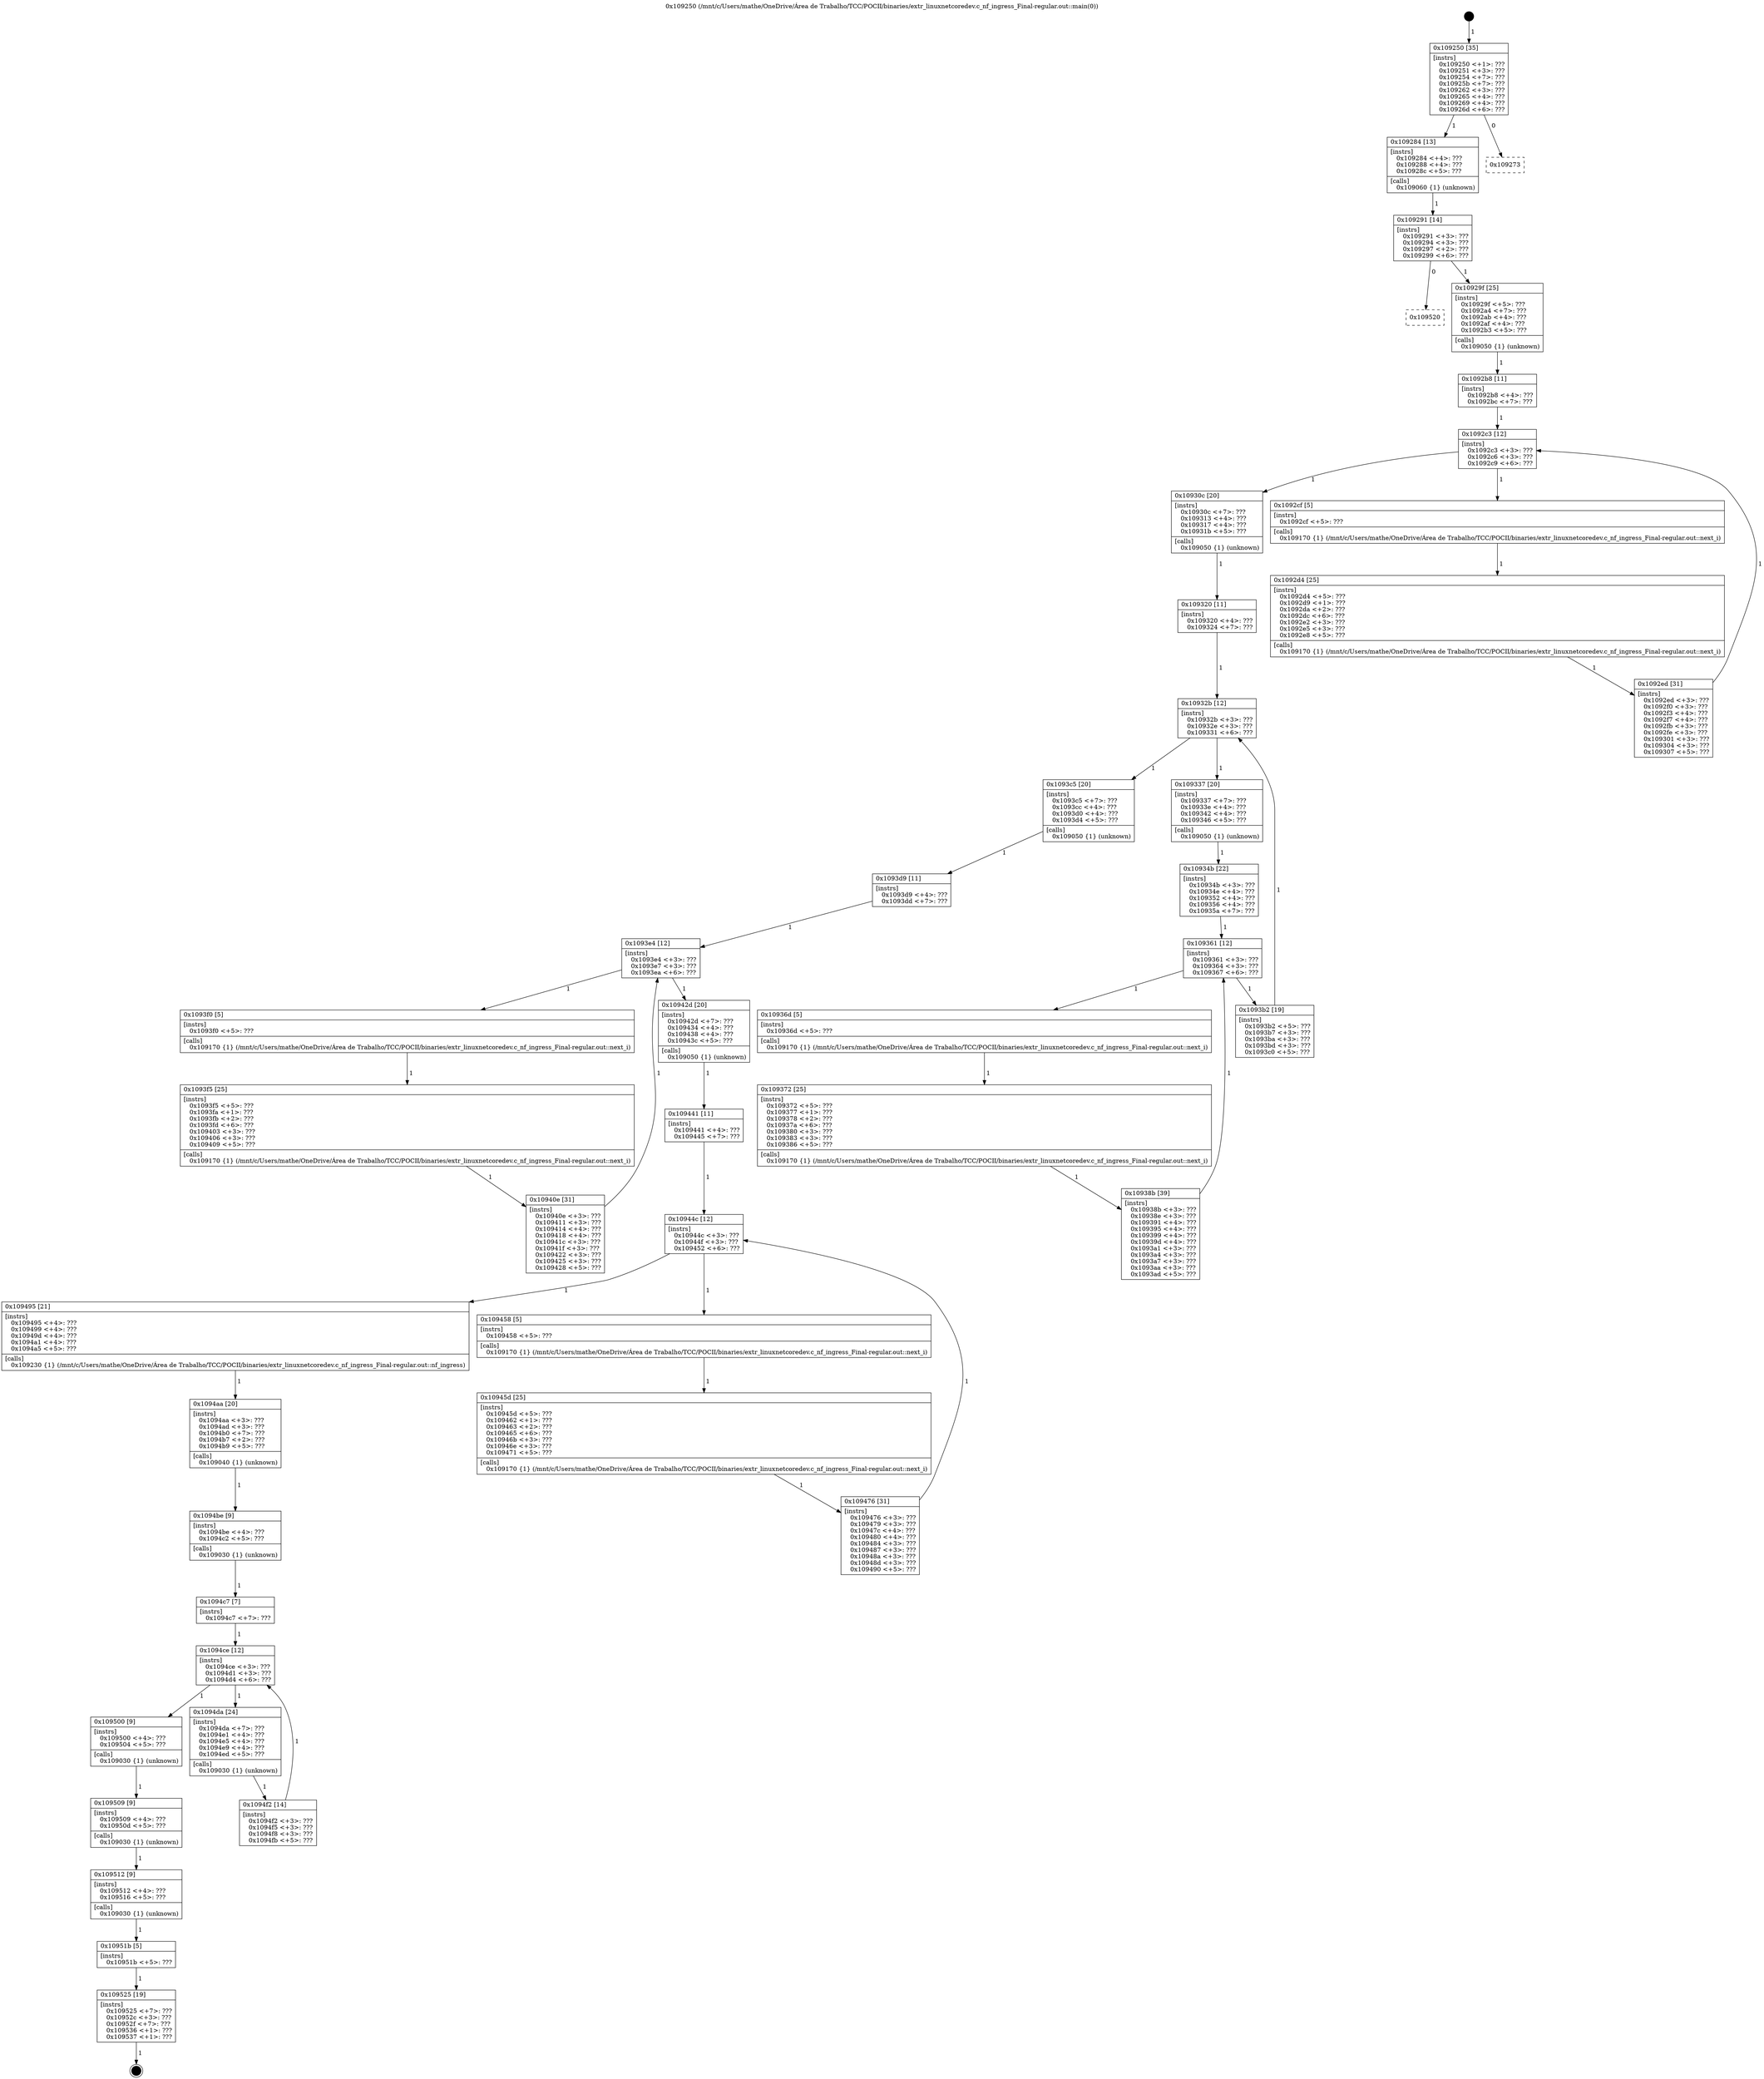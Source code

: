 digraph "0x109250" {
  label = "0x109250 (/mnt/c/Users/mathe/OneDrive/Área de Trabalho/TCC/POCII/binaries/extr_linuxnetcoredev.c_nf_ingress_Final-regular.out::main(0))"
  labelloc = "t"
  node[shape=record]

  Entry [label="",width=0.3,height=0.3,shape=circle,fillcolor=black,style=filled]
  "0x109250" [label="{
     0x109250 [35]\l
     | [instrs]\l
     &nbsp;&nbsp;0x109250 \<+1\>: ???\l
     &nbsp;&nbsp;0x109251 \<+3\>: ???\l
     &nbsp;&nbsp;0x109254 \<+7\>: ???\l
     &nbsp;&nbsp;0x10925b \<+7\>: ???\l
     &nbsp;&nbsp;0x109262 \<+3\>: ???\l
     &nbsp;&nbsp;0x109265 \<+4\>: ???\l
     &nbsp;&nbsp;0x109269 \<+4\>: ???\l
     &nbsp;&nbsp;0x10926d \<+6\>: ???\l
  }"]
  "0x109284" [label="{
     0x109284 [13]\l
     | [instrs]\l
     &nbsp;&nbsp;0x109284 \<+4\>: ???\l
     &nbsp;&nbsp;0x109288 \<+4\>: ???\l
     &nbsp;&nbsp;0x10928c \<+5\>: ???\l
     | [calls]\l
     &nbsp;&nbsp;0x109060 \{1\} (unknown)\l
  }"]
  "0x109273" [label="{
     0x109273\l
  }", style=dashed]
  "0x109291" [label="{
     0x109291 [14]\l
     | [instrs]\l
     &nbsp;&nbsp;0x109291 \<+3\>: ???\l
     &nbsp;&nbsp;0x109294 \<+3\>: ???\l
     &nbsp;&nbsp;0x109297 \<+2\>: ???\l
     &nbsp;&nbsp;0x109299 \<+6\>: ???\l
  }"]
  "0x109520" [label="{
     0x109520\l
  }", style=dashed]
  "0x10929f" [label="{
     0x10929f [25]\l
     | [instrs]\l
     &nbsp;&nbsp;0x10929f \<+5\>: ???\l
     &nbsp;&nbsp;0x1092a4 \<+7\>: ???\l
     &nbsp;&nbsp;0x1092ab \<+4\>: ???\l
     &nbsp;&nbsp;0x1092af \<+4\>: ???\l
     &nbsp;&nbsp;0x1092b3 \<+5\>: ???\l
     | [calls]\l
     &nbsp;&nbsp;0x109050 \{1\} (unknown)\l
  }"]
  Exit [label="",width=0.3,height=0.3,shape=circle,fillcolor=black,style=filled,peripheries=2]
  "0x1092c3" [label="{
     0x1092c3 [12]\l
     | [instrs]\l
     &nbsp;&nbsp;0x1092c3 \<+3\>: ???\l
     &nbsp;&nbsp;0x1092c6 \<+3\>: ???\l
     &nbsp;&nbsp;0x1092c9 \<+6\>: ???\l
  }"]
  "0x10930c" [label="{
     0x10930c [20]\l
     | [instrs]\l
     &nbsp;&nbsp;0x10930c \<+7\>: ???\l
     &nbsp;&nbsp;0x109313 \<+4\>: ???\l
     &nbsp;&nbsp;0x109317 \<+4\>: ???\l
     &nbsp;&nbsp;0x10931b \<+5\>: ???\l
     | [calls]\l
     &nbsp;&nbsp;0x109050 \{1\} (unknown)\l
  }"]
  "0x1092cf" [label="{
     0x1092cf [5]\l
     | [instrs]\l
     &nbsp;&nbsp;0x1092cf \<+5\>: ???\l
     | [calls]\l
     &nbsp;&nbsp;0x109170 \{1\} (/mnt/c/Users/mathe/OneDrive/Área de Trabalho/TCC/POCII/binaries/extr_linuxnetcoredev.c_nf_ingress_Final-regular.out::next_i)\l
  }"]
  "0x1092d4" [label="{
     0x1092d4 [25]\l
     | [instrs]\l
     &nbsp;&nbsp;0x1092d4 \<+5\>: ???\l
     &nbsp;&nbsp;0x1092d9 \<+1\>: ???\l
     &nbsp;&nbsp;0x1092da \<+2\>: ???\l
     &nbsp;&nbsp;0x1092dc \<+6\>: ???\l
     &nbsp;&nbsp;0x1092e2 \<+3\>: ???\l
     &nbsp;&nbsp;0x1092e5 \<+3\>: ???\l
     &nbsp;&nbsp;0x1092e8 \<+5\>: ???\l
     | [calls]\l
     &nbsp;&nbsp;0x109170 \{1\} (/mnt/c/Users/mathe/OneDrive/Área de Trabalho/TCC/POCII/binaries/extr_linuxnetcoredev.c_nf_ingress_Final-regular.out::next_i)\l
  }"]
  "0x1092ed" [label="{
     0x1092ed [31]\l
     | [instrs]\l
     &nbsp;&nbsp;0x1092ed \<+3\>: ???\l
     &nbsp;&nbsp;0x1092f0 \<+3\>: ???\l
     &nbsp;&nbsp;0x1092f3 \<+4\>: ???\l
     &nbsp;&nbsp;0x1092f7 \<+4\>: ???\l
     &nbsp;&nbsp;0x1092fb \<+3\>: ???\l
     &nbsp;&nbsp;0x1092fe \<+3\>: ???\l
     &nbsp;&nbsp;0x109301 \<+3\>: ???\l
     &nbsp;&nbsp;0x109304 \<+3\>: ???\l
     &nbsp;&nbsp;0x109307 \<+5\>: ???\l
  }"]
  "0x1092b8" [label="{
     0x1092b8 [11]\l
     | [instrs]\l
     &nbsp;&nbsp;0x1092b8 \<+4\>: ???\l
     &nbsp;&nbsp;0x1092bc \<+7\>: ???\l
  }"]
  "0x10932b" [label="{
     0x10932b [12]\l
     | [instrs]\l
     &nbsp;&nbsp;0x10932b \<+3\>: ???\l
     &nbsp;&nbsp;0x10932e \<+3\>: ???\l
     &nbsp;&nbsp;0x109331 \<+6\>: ???\l
  }"]
  "0x1093c5" [label="{
     0x1093c5 [20]\l
     | [instrs]\l
     &nbsp;&nbsp;0x1093c5 \<+7\>: ???\l
     &nbsp;&nbsp;0x1093cc \<+4\>: ???\l
     &nbsp;&nbsp;0x1093d0 \<+4\>: ???\l
     &nbsp;&nbsp;0x1093d4 \<+5\>: ???\l
     | [calls]\l
     &nbsp;&nbsp;0x109050 \{1\} (unknown)\l
  }"]
  "0x109337" [label="{
     0x109337 [20]\l
     | [instrs]\l
     &nbsp;&nbsp;0x109337 \<+7\>: ???\l
     &nbsp;&nbsp;0x10933e \<+4\>: ???\l
     &nbsp;&nbsp;0x109342 \<+4\>: ???\l
     &nbsp;&nbsp;0x109346 \<+5\>: ???\l
     | [calls]\l
     &nbsp;&nbsp;0x109050 \{1\} (unknown)\l
  }"]
  "0x109361" [label="{
     0x109361 [12]\l
     | [instrs]\l
     &nbsp;&nbsp;0x109361 \<+3\>: ???\l
     &nbsp;&nbsp;0x109364 \<+3\>: ???\l
     &nbsp;&nbsp;0x109367 \<+6\>: ???\l
  }"]
  "0x1093b2" [label="{
     0x1093b2 [19]\l
     | [instrs]\l
     &nbsp;&nbsp;0x1093b2 \<+5\>: ???\l
     &nbsp;&nbsp;0x1093b7 \<+3\>: ???\l
     &nbsp;&nbsp;0x1093ba \<+3\>: ???\l
     &nbsp;&nbsp;0x1093bd \<+3\>: ???\l
     &nbsp;&nbsp;0x1093c0 \<+5\>: ???\l
  }"]
  "0x10936d" [label="{
     0x10936d [5]\l
     | [instrs]\l
     &nbsp;&nbsp;0x10936d \<+5\>: ???\l
     | [calls]\l
     &nbsp;&nbsp;0x109170 \{1\} (/mnt/c/Users/mathe/OneDrive/Área de Trabalho/TCC/POCII/binaries/extr_linuxnetcoredev.c_nf_ingress_Final-regular.out::next_i)\l
  }"]
  "0x109372" [label="{
     0x109372 [25]\l
     | [instrs]\l
     &nbsp;&nbsp;0x109372 \<+5\>: ???\l
     &nbsp;&nbsp;0x109377 \<+1\>: ???\l
     &nbsp;&nbsp;0x109378 \<+2\>: ???\l
     &nbsp;&nbsp;0x10937a \<+6\>: ???\l
     &nbsp;&nbsp;0x109380 \<+3\>: ???\l
     &nbsp;&nbsp;0x109383 \<+3\>: ???\l
     &nbsp;&nbsp;0x109386 \<+5\>: ???\l
     | [calls]\l
     &nbsp;&nbsp;0x109170 \{1\} (/mnt/c/Users/mathe/OneDrive/Área de Trabalho/TCC/POCII/binaries/extr_linuxnetcoredev.c_nf_ingress_Final-regular.out::next_i)\l
  }"]
  "0x10938b" [label="{
     0x10938b [39]\l
     | [instrs]\l
     &nbsp;&nbsp;0x10938b \<+3\>: ???\l
     &nbsp;&nbsp;0x10938e \<+3\>: ???\l
     &nbsp;&nbsp;0x109391 \<+4\>: ???\l
     &nbsp;&nbsp;0x109395 \<+4\>: ???\l
     &nbsp;&nbsp;0x109399 \<+4\>: ???\l
     &nbsp;&nbsp;0x10939d \<+4\>: ???\l
     &nbsp;&nbsp;0x1093a1 \<+3\>: ???\l
     &nbsp;&nbsp;0x1093a4 \<+3\>: ???\l
     &nbsp;&nbsp;0x1093a7 \<+3\>: ???\l
     &nbsp;&nbsp;0x1093aa \<+3\>: ???\l
     &nbsp;&nbsp;0x1093ad \<+5\>: ???\l
  }"]
  "0x10934b" [label="{
     0x10934b [22]\l
     | [instrs]\l
     &nbsp;&nbsp;0x10934b \<+3\>: ???\l
     &nbsp;&nbsp;0x10934e \<+4\>: ???\l
     &nbsp;&nbsp;0x109352 \<+4\>: ???\l
     &nbsp;&nbsp;0x109356 \<+4\>: ???\l
     &nbsp;&nbsp;0x10935a \<+7\>: ???\l
  }"]
  "0x109525" [label="{
     0x109525 [19]\l
     | [instrs]\l
     &nbsp;&nbsp;0x109525 \<+7\>: ???\l
     &nbsp;&nbsp;0x10952c \<+3\>: ???\l
     &nbsp;&nbsp;0x10952f \<+7\>: ???\l
     &nbsp;&nbsp;0x109536 \<+1\>: ???\l
     &nbsp;&nbsp;0x109537 \<+1\>: ???\l
  }"]
  "0x109320" [label="{
     0x109320 [11]\l
     | [instrs]\l
     &nbsp;&nbsp;0x109320 \<+4\>: ???\l
     &nbsp;&nbsp;0x109324 \<+7\>: ???\l
  }"]
  "0x1093e4" [label="{
     0x1093e4 [12]\l
     | [instrs]\l
     &nbsp;&nbsp;0x1093e4 \<+3\>: ???\l
     &nbsp;&nbsp;0x1093e7 \<+3\>: ???\l
     &nbsp;&nbsp;0x1093ea \<+6\>: ???\l
  }"]
  "0x10942d" [label="{
     0x10942d [20]\l
     | [instrs]\l
     &nbsp;&nbsp;0x10942d \<+7\>: ???\l
     &nbsp;&nbsp;0x109434 \<+4\>: ???\l
     &nbsp;&nbsp;0x109438 \<+4\>: ???\l
     &nbsp;&nbsp;0x10943c \<+5\>: ???\l
     | [calls]\l
     &nbsp;&nbsp;0x109050 \{1\} (unknown)\l
  }"]
  "0x1093f0" [label="{
     0x1093f0 [5]\l
     | [instrs]\l
     &nbsp;&nbsp;0x1093f0 \<+5\>: ???\l
     | [calls]\l
     &nbsp;&nbsp;0x109170 \{1\} (/mnt/c/Users/mathe/OneDrive/Área de Trabalho/TCC/POCII/binaries/extr_linuxnetcoredev.c_nf_ingress_Final-regular.out::next_i)\l
  }"]
  "0x1093f5" [label="{
     0x1093f5 [25]\l
     | [instrs]\l
     &nbsp;&nbsp;0x1093f5 \<+5\>: ???\l
     &nbsp;&nbsp;0x1093fa \<+1\>: ???\l
     &nbsp;&nbsp;0x1093fb \<+2\>: ???\l
     &nbsp;&nbsp;0x1093fd \<+6\>: ???\l
     &nbsp;&nbsp;0x109403 \<+3\>: ???\l
     &nbsp;&nbsp;0x109406 \<+3\>: ???\l
     &nbsp;&nbsp;0x109409 \<+5\>: ???\l
     | [calls]\l
     &nbsp;&nbsp;0x109170 \{1\} (/mnt/c/Users/mathe/OneDrive/Área de Trabalho/TCC/POCII/binaries/extr_linuxnetcoredev.c_nf_ingress_Final-regular.out::next_i)\l
  }"]
  "0x10940e" [label="{
     0x10940e [31]\l
     | [instrs]\l
     &nbsp;&nbsp;0x10940e \<+3\>: ???\l
     &nbsp;&nbsp;0x109411 \<+3\>: ???\l
     &nbsp;&nbsp;0x109414 \<+4\>: ???\l
     &nbsp;&nbsp;0x109418 \<+4\>: ???\l
     &nbsp;&nbsp;0x10941c \<+3\>: ???\l
     &nbsp;&nbsp;0x10941f \<+3\>: ???\l
     &nbsp;&nbsp;0x109422 \<+3\>: ???\l
     &nbsp;&nbsp;0x109425 \<+3\>: ???\l
     &nbsp;&nbsp;0x109428 \<+5\>: ???\l
  }"]
  "0x1093d9" [label="{
     0x1093d9 [11]\l
     | [instrs]\l
     &nbsp;&nbsp;0x1093d9 \<+4\>: ???\l
     &nbsp;&nbsp;0x1093dd \<+7\>: ???\l
  }"]
  "0x10944c" [label="{
     0x10944c [12]\l
     | [instrs]\l
     &nbsp;&nbsp;0x10944c \<+3\>: ???\l
     &nbsp;&nbsp;0x10944f \<+3\>: ???\l
     &nbsp;&nbsp;0x109452 \<+6\>: ???\l
  }"]
  "0x109495" [label="{
     0x109495 [21]\l
     | [instrs]\l
     &nbsp;&nbsp;0x109495 \<+4\>: ???\l
     &nbsp;&nbsp;0x109499 \<+4\>: ???\l
     &nbsp;&nbsp;0x10949d \<+4\>: ???\l
     &nbsp;&nbsp;0x1094a1 \<+4\>: ???\l
     &nbsp;&nbsp;0x1094a5 \<+5\>: ???\l
     | [calls]\l
     &nbsp;&nbsp;0x109230 \{1\} (/mnt/c/Users/mathe/OneDrive/Área de Trabalho/TCC/POCII/binaries/extr_linuxnetcoredev.c_nf_ingress_Final-regular.out::nf_ingress)\l
  }"]
  "0x109458" [label="{
     0x109458 [5]\l
     | [instrs]\l
     &nbsp;&nbsp;0x109458 \<+5\>: ???\l
     | [calls]\l
     &nbsp;&nbsp;0x109170 \{1\} (/mnt/c/Users/mathe/OneDrive/Área de Trabalho/TCC/POCII/binaries/extr_linuxnetcoredev.c_nf_ingress_Final-regular.out::next_i)\l
  }"]
  "0x10945d" [label="{
     0x10945d [25]\l
     | [instrs]\l
     &nbsp;&nbsp;0x10945d \<+5\>: ???\l
     &nbsp;&nbsp;0x109462 \<+1\>: ???\l
     &nbsp;&nbsp;0x109463 \<+2\>: ???\l
     &nbsp;&nbsp;0x109465 \<+6\>: ???\l
     &nbsp;&nbsp;0x10946b \<+3\>: ???\l
     &nbsp;&nbsp;0x10946e \<+3\>: ???\l
     &nbsp;&nbsp;0x109471 \<+5\>: ???\l
     | [calls]\l
     &nbsp;&nbsp;0x109170 \{1\} (/mnt/c/Users/mathe/OneDrive/Área de Trabalho/TCC/POCII/binaries/extr_linuxnetcoredev.c_nf_ingress_Final-regular.out::next_i)\l
  }"]
  "0x109476" [label="{
     0x109476 [31]\l
     | [instrs]\l
     &nbsp;&nbsp;0x109476 \<+3\>: ???\l
     &nbsp;&nbsp;0x109479 \<+3\>: ???\l
     &nbsp;&nbsp;0x10947c \<+4\>: ???\l
     &nbsp;&nbsp;0x109480 \<+4\>: ???\l
     &nbsp;&nbsp;0x109484 \<+3\>: ???\l
     &nbsp;&nbsp;0x109487 \<+3\>: ???\l
     &nbsp;&nbsp;0x10948a \<+3\>: ???\l
     &nbsp;&nbsp;0x10948d \<+3\>: ???\l
     &nbsp;&nbsp;0x109490 \<+5\>: ???\l
  }"]
  "0x109441" [label="{
     0x109441 [11]\l
     | [instrs]\l
     &nbsp;&nbsp;0x109441 \<+4\>: ???\l
     &nbsp;&nbsp;0x109445 \<+7\>: ???\l
  }"]
  "0x1094aa" [label="{
     0x1094aa [20]\l
     | [instrs]\l
     &nbsp;&nbsp;0x1094aa \<+3\>: ???\l
     &nbsp;&nbsp;0x1094ad \<+3\>: ???\l
     &nbsp;&nbsp;0x1094b0 \<+7\>: ???\l
     &nbsp;&nbsp;0x1094b7 \<+2\>: ???\l
     &nbsp;&nbsp;0x1094b9 \<+5\>: ???\l
     | [calls]\l
     &nbsp;&nbsp;0x109040 \{1\} (unknown)\l
  }"]
  "0x1094be" [label="{
     0x1094be [9]\l
     | [instrs]\l
     &nbsp;&nbsp;0x1094be \<+4\>: ???\l
     &nbsp;&nbsp;0x1094c2 \<+5\>: ???\l
     | [calls]\l
     &nbsp;&nbsp;0x109030 \{1\} (unknown)\l
  }"]
  "0x1094ce" [label="{
     0x1094ce [12]\l
     | [instrs]\l
     &nbsp;&nbsp;0x1094ce \<+3\>: ???\l
     &nbsp;&nbsp;0x1094d1 \<+3\>: ???\l
     &nbsp;&nbsp;0x1094d4 \<+6\>: ???\l
  }"]
  "0x109500" [label="{
     0x109500 [9]\l
     | [instrs]\l
     &nbsp;&nbsp;0x109500 \<+4\>: ???\l
     &nbsp;&nbsp;0x109504 \<+5\>: ???\l
     | [calls]\l
     &nbsp;&nbsp;0x109030 \{1\} (unknown)\l
  }"]
  "0x1094da" [label="{
     0x1094da [24]\l
     | [instrs]\l
     &nbsp;&nbsp;0x1094da \<+7\>: ???\l
     &nbsp;&nbsp;0x1094e1 \<+4\>: ???\l
     &nbsp;&nbsp;0x1094e5 \<+4\>: ???\l
     &nbsp;&nbsp;0x1094e9 \<+4\>: ???\l
     &nbsp;&nbsp;0x1094ed \<+5\>: ???\l
     | [calls]\l
     &nbsp;&nbsp;0x109030 \{1\} (unknown)\l
  }"]
  "0x1094f2" [label="{
     0x1094f2 [14]\l
     | [instrs]\l
     &nbsp;&nbsp;0x1094f2 \<+3\>: ???\l
     &nbsp;&nbsp;0x1094f5 \<+3\>: ???\l
     &nbsp;&nbsp;0x1094f8 \<+3\>: ???\l
     &nbsp;&nbsp;0x1094fb \<+5\>: ???\l
  }"]
  "0x1094c7" [label="{
     0x1094c7 [7]\l
     | [instrs]\l
     &nbsp;&nbsp;0x1094c7 \<+7\>: ???\l
  }"]
  "0x109509" [label="{
     0x109509 [9]\l
     | [instrs]\l
     &nbsp;&nbsp;0x109509 \<+4\>: ???\l
     &nbsp;&nbsp;0x10950d \<+5\>: ???\l
     | [calls]\l
     &nbsp;&nbsp;0x109030 \{1\} (unknown)\l
  }"]
  "0x109512" [label="{
     0x109512 [9]\l
     | [instrs]\l
     &nbsp;&nbsp;0x109512 \<+4\>: ???\l
     &nbsp;&nbsp;0x109516 \<+5\>: ???\l
     | [calls]\l
     &nbsp;&nbsp;0x109030 \{1\} (unknown)\l
  }"]
  "0x10951b" [label="{
     0x10951b [5]\l
     | [instrs]\l
     &nbsp;&nbsp;0x10951b \<+5\>: ???\l
  }"]
  Entry -> "0x109250" [label=" 1"]
  "0x109250" -> "0x109284" [label=" 1"]
  "0x109250" -> "0x109273" [label=" 0"]
  "0x109284" -> "0x109291" [label=" 1"]
  "0x109291" -> "0x109520" [label=" 0"]
  "0x109291" -> "0x10929f" [label=" 1"]
  "0x109525" -> Exit [label=" 1"]
  "0x10929f" -> "0x1092b8" [label=" 1"]
  "0x1092c3" -> "0x10930c" [label=" 1"]
  "0x1092c3" -> "0x1092cf" [label=" 1"]
  "0x1092cf" -> "0x1092d4" [label=" 1"]
  "0x1092d4" -> "0x1092ed" [label=" 1"]
  "0x1092b8" -> "0x1092c3" [label=" 1"]
  "0x1092ed" -> "0x1092c3" [label=" 1"]
  "0x10930c" -> "0x109320" [label=" 1"]
  "0x10932b" -> "0x1093c5" [label=" 1"]
  "0x10932b" -> "0x109337" [label=" 1"]
  "0x109337" -> "0x10934b" [label=" 1"]
  "0x109361" -> "0x1093b2" [label=" 1"]
  "0x109361" -> "0x10936d" [label=" 1"]
  "0x10936d" -> "0x109372" [label=" 1"]
  "0x109372" -> "0x10938b" [label=" 1"]
  "0x10934b" -> "0x109361" [label=" 1"]
  "0x10938b" -> "0x109361" [label=" 1"]
  "0x10951b" -> "0x109525" [label=" 1"]
  "0x109320" -> "0x10932b" [label=" 1"]
  "0x1093b2" -> "0x10932b" [label=" 1"]
  "0x1093c5" -> "0x1093d9" [label=" 1"]
  "0x1093e4" -> "0x10942d" [label=" 1"]
  "0x1093e4" -> "0x1093f0" [label=" 1"]
  "0x1093f0" -> "0x1093f5" [label=" 1"]
  "0x1093f5" -> "0x10940e" [label=" 1"]
  "0x1093d9" -> "0x1093e4" [label=" 1"]
  "0x10940e" -> "0x1093e4" [label=" 1"]
  "0x10942d" -> "0x109441" [label=" 1"]
  "0x10944c" -> "0x109495" [label=" 1"]
  "0x10944c" -> "0x109458" [label=" 1"]
  "0x109458" -> "0x10945d" [label=" 1"]
  "0x10945d" -> "0x109476" [label=" 1"]
  "0x109441" -> "0x10944c" [label=" 1"]
  "0x109476" -> "0x10944c" [label=" 1"]
  "0x109495" -> "0x1094aa" [label=" 1"]
  "0x1094aa" -> "0x1094be" [label=" 1"]
  "0x1094be" -> "0x1094c7" [label=" 1"]
  "0x1094ce" -> "0x109500" [label=" 1"]
  "0x1094ce" -> "0x1094da" [label=" 1"]
  "0x1094da" -> "0x1094f2" [label=" 1"]
  "0x1094c7" -> "0x1094ce" [label=" 1"]
  "0x1094f2" -> "0x1094ce" [label=" 1"]
  "0x109500" -> "0x109509" [label=" 1"]
  "0x109509" -> "0x109512" [label=" 1"]
  "0x109512" -> "0x10951b" [label=" 1"]
}
